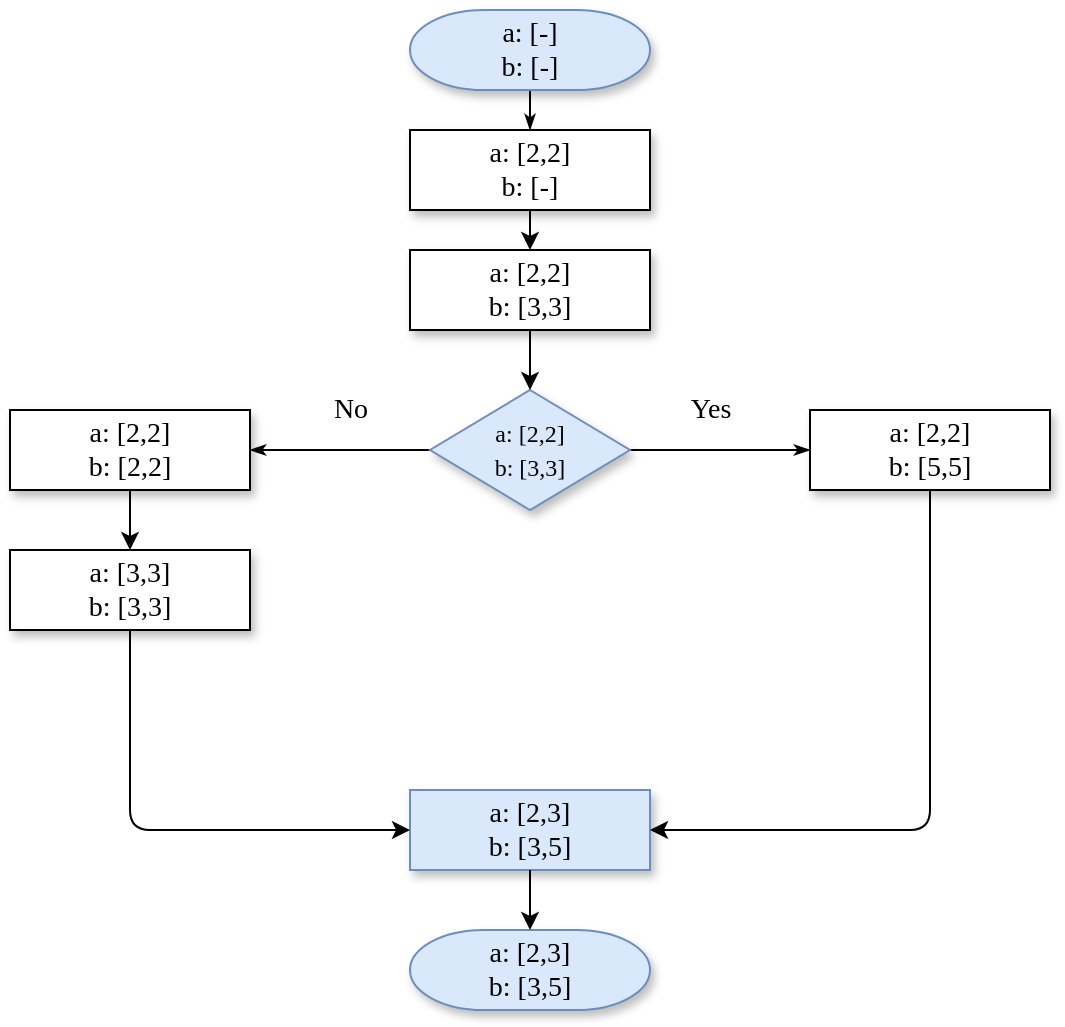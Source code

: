 <mxfile version="13.9.5" type="device"><diagram name="Page-1" id="edf60f1a-56cd-e834-aa8a-f176f3a09ee4"><mxGraphModel dx="1086" dy="926" grid="1" gridSize="10" guides="1" tooltips="1" connect="1" arrows="1" fold="1" page="1" pageScale="1" pageWidth="1100" pageHeight="850" background="#ffffff" math="0" shadow="0"><root><mxCell id="0"/><mxCell id="1" parent="0"/><mxCell id="60e70716793133e9-32" style="edgeStyle=orthogonalEdgeStyle;rounded=0;html=1;labelBackgroundColor=none;startSize=5;endArrow=classicThin;endFill=1;endSize=5;jettySize=auto;orthogonalLoop=1;strokeWidth=1;fontFamily=Verdana;fontSize=8;entryX=0.5;entryY=0;entryDx=0;entryDy=0;" parent="1" target="odtycHQVep_Rew_jahCm-3" edge="1"><mxGeometry relative="1" as="geometry"><mxPoint x="580" y="70" as="sourcePoint"/></mxGeometry></mxCell><mxCell id="60e70716793133e9-33" value="Yes" style="edgeStyle=orthogonalEdgeStyle;rounded=0;html=1;labelBackgroundColor=none;startSize=5;endArrow=classicThin;endFill=1;endSize=5;jettySize=auto;orthogonalLoop=1;strokeWidth=1;fontFamily=Verdana;fontSize=14;" parent="1" source="60e70716793133e9-5" edge="1"><mxGeometry x="-0.111" y="20" relative="1" as="geometry"><mxPoint as="offset"/><mxPoint x="720" y="250" as="targetPoint"/></mxGeometry></mxCell><mxCell id="60e70716793133e9-37" value="No" style="edgeStyle=orthogonalEdgeStyle;rounded=0;html=1;labelBackgroundColor=none;startSize=5;endArrow=classicThin;endFill=1;endSize=5;jettySize=auto;orthogonalLoop=1;strokeWidth=1;fontFamily=Verdana;fontSize=14;exitX=0;exitY=0.5;exitDx=0;exitDy=0;" parent="1" source="60e70716793133e9-5" edge="1"><mxGeometry x="-0.111" y="-20" relative="1" as="geometry"><mxPoint as="offset"/><mxPoint x="440" y="250" as="targetPoint"/></mxGeometry></mxCell><mxCell id="60e70716793133e9-5" value="&lt;font style=&quot;font-size: 12px&quot;&gt;a: [2,2]&lt;br&gt;b: [3,3]&lt;/font&gt;" style="rhombus;whiteSpace=wrap;html=1;rounded=0;shadow=1;labelBackgroundColor=none;strokeWidth=1;fontFamily=Verdana;fontSize=14;align=center;fillColor=#dae8fc;strokeColor=#6c8ebf;" parent="1" vertex="1"><mxGeometry x="530" y="220" width="100" height="60" as="geometry"/></mxCell><mxCell id="60e70716793133e9-30" value="a: [-]&lt;br&gt;b: [-]" style="strokeWidth=1;html=1;shape=mxgraph.flowchart.terminator;whiteSpace=wrap;rounded=0;shadow=1;labelBackgroundColor=none;fontFamily=Verdana;fontSize=14;align=center;fillColor=#dae8fc;strokeColor=#6c8ebf;" parent="1" vertex="1"><mxGeometry x="520" y="30" width="120" height="40" as="geometry"/></mxCell><mxCell id="odtycHQVep_Rew_jahCm-2" style="edgeStyle=orthogonalEdgeStyle;rounded=0;orthogonalLoop=1;jettySize=auto;html=1;exitX=0.5;exitY=1;exitDx=0;exitDy=0;fontSize=14;" parent="1" edge="1"><mxGeometry relative="1" as="geometry"><mxPoint x="580" y="70" as="sourcePoint"/><mxPoint x="580" y="70" as="targetPoint"/></mxGeometry></mxCell><mxCell id="odtycHQVep_Rew_jahCm-3" value="a: [2,2]&lt;br&gt;b: [-]" style="rounded=0;whiteSpace=wrap;html=1;shadow=1;labelBackgroundColor=none;strokeWidth=1;fontFamily=Verdana;fontSize=14;align=center;" parent="1" vertex="1"><mxGeometry x="520" y="90" width="120" height="40" as="geometry"/></mxCell><mxCell id="odtycHQVep_Rew_jahCm-4" value="a: [2,2]&lt;br&gt;b: [3,3]" style="rounded=0;whiteSpace=wrap;html=1;shadow=1;labelBackgroundColor=none;strokeWidth=1;fontFamily=Verdana;fontSize=14;align=center;" parent="1" vertex="1"><mxGeometry x="520" y="150" width="120" height="40" as="geometry"/></mxCell><mxCell id="odtycHQVep_Rew_jahCm-7" value="a: [2,2]&lt;br&gt;b: [5,5]" style="rounded=0;whiteSpace=wrap;html=1;shadow=1;labelBackgroundColor=none;strokeWidth=1;fontFamily=Verdana;fontSize=14;align=center;" parent="1" vertex="1"><mxGeometry x="720" y="230" width="120" height="40" as="geometry"/></mxCell><mxCell id="odtycHQVep_Rew_jahCm-8" value="a: [2,2]&lt;br&gt;b: [2,2]" style="rounded=0;whiteSpace=wrap;html=1;shadow=1;labelBackgroundColor=none;strokeWidth=1;fontFamily=Verdana;fontSize=14;align=center;" parent="1" vertex="1"><mxGeometry x="320" y="230" width="120" height="40" as="geometry"/></mxCell><mxCell id="odtycHQVep_Rew_jahCm-9" value="a: [3,3]&lt;br&gt;b: [3,3]" style="rounded=0;whiteSpace=wrap;html=1;shadow=1;labelBackgroundColor=none;strokeWidth=1;fontFamily=Verdana;fontSize=14;align=center;" parent="1" vertex="1"><mxGeometry x="320" y="300" width="120" height="40" as="geometry"/></mxCell><mxCell id="odtycHQVep_Rew_jahCm-10" value="a: [2,3]&lt;br&gt;b: [3,5]" style="rounded=0;whiteSpace=wrap;html=1;shadow=1;labelBackgroundColor=none;strokeWidth=1;fontFamily=Verdana;fontSize=14;align=center;fillColor=#dae8fc;strokeColor=#6c8ebf;" parent="1" vertex="1"><mxGeometry x="520" y="420" width="120" height="40" as="geometry"/></mxCell><mxCell id="odtycHQVep_Rew_jahCm-11" value="a: [2,3]&lt;br&gt;b: [3,5]" style="strokeWidth=1;html=1;shape=mxgraph.flowchart.terminator;whiteSpace=wrap;rounded=0;shadow=1;labelBackgroundColor=none;fontFamily=Verdana;fontSize=14;align=center;fillColor=#dae8fc;strokeColor=#6c8ebf;" parent="1" vertex="1"><mxGeometry x="520" y="490" width="120" height="40" as="geometry"/></mxCell><mxCell id="odtycHQVep_Rew_jahCm-12" value="" style="endArrow=classic;html=1;fontSize=14;exitX=0.5;exitY=1;exitDx=0;exitDy=0;" parent="1" source="odtycHQVep_Rew_jahCm-8" edge="1"><mxGeometry width="50" height="50" relative="1" as="geometry"><mxPoint x="330" y="520" as="sourcePoint"/><mxPoint x="380" y="300" as="targetPoint"/></mxGeometry></mxCell><mxCell id="odtycHQVep_Rew_jahCm-13" value="" style="endArrow=classic;html=1;fontSize=14;exitX=0.5;exitY=1;exitDx=0;exitDy=0;entryX=1;entryY=0.5;entryDx=0;entryDy=0;" parent="1" source="odtycHQVep_Rew_jahCm-7" target="odtycHQVep_Rew_jahCm-10" edge="1"><mxGeometry width="50" height="50" relative="1" as="geometry"><mxPoint x="790" y="370" as="sourcePoint"/><mxPoint x="840" y="320" as="targetPoint"/><Array as="points"><mxPoint x="780" y="440"/></Array></mxGeometry></mxCell><mxCell id="odtycHQVep_Rew_jahCm-14" value="" style="endArrow=classic;html=1;fontSize=14;entryX=0;entryY=0.5;entryDx=0;entryDy=0;exitX=0.5;exitY=1;exitDx=0;exitDy=0;" parent="1" source="odtycHQVep_Rew_jahCm-9" target="odtycHQVep_Rew_jahCm-10" edge="1"><mxGeometry width="50" height="50" relative="1" as="geometry"><mxPoint x="280" y="440" as="sourcePoint"/><mxPoint x="330" y="390" as="targetPoint"/><Array as="points"><mxPoint x="380" y="440"/></Array></mxGeometry></mxCell><mxCell id="odtycHQVep_Rew_jahCm-15" value="" style="endArrow=classic;html=1;fontSize=14;entryX=0.5;entryY=0;entryDx=0;entryDy=0;entryPerimeter=0;exitX=0.5;exitY=1;exitDx=0;exitDy=0;" parent="1" source="odtycHQVep_Rew_jahCm-10" target="odtycHQVep_Rew_jahCm-11" edge="1"><mxGeometry width="50" height="50" relative="1" as="geometry"><mxPoint x="300" y="490" as="sourcePoint"/><mxPoint x="350" y="440" as="targetPoint"/></mxGeometry></mxCell><mxCell id="gMuhJHM3a5GOnBG2Ebkr-1" value="" style="endArrow=classic;html=1;exitX=0.5;exitY=1;exitDx=0;exitDy=0;entryX=0.5;entryY=0;entryDx=0;entryDy=0;" parent="1" source="odtycHQVep_Rew_jahCm-3" target="odtycHQVep_Rew_jahCm-4" edge="1"><mxGeometry width="50" height="50" relative="1" as="geometry"><mxPoint x="210" y="410" as="sourcePoint"/><mxPoint x="260" y="360" as="targetPoint"/></mxGeometry></mxCell><mxCell id="gMuhJHM3a5GOnBG2Ebkr-2" value="" style="endArrow=classic;html=1;exitX=0.5;exitY=1;exitDx=0;exitDy=0;entryX=0.5;entryY=0;entryDx=0;entryDy=0;" parent="1" source="odtycHQVep_Rew_jahCm-4" target="60e70716793133e9-5" edge="1"><mxGeometry width="50" height="50" relative="1" as="geometry"><mxPoint x="200" y="480" as="sourcePoint"/><mxPoint x="250" y="430" as="targetPoint"/></mxGeometry></mxCell></root></mxGraphModel></diagram></mxfile>